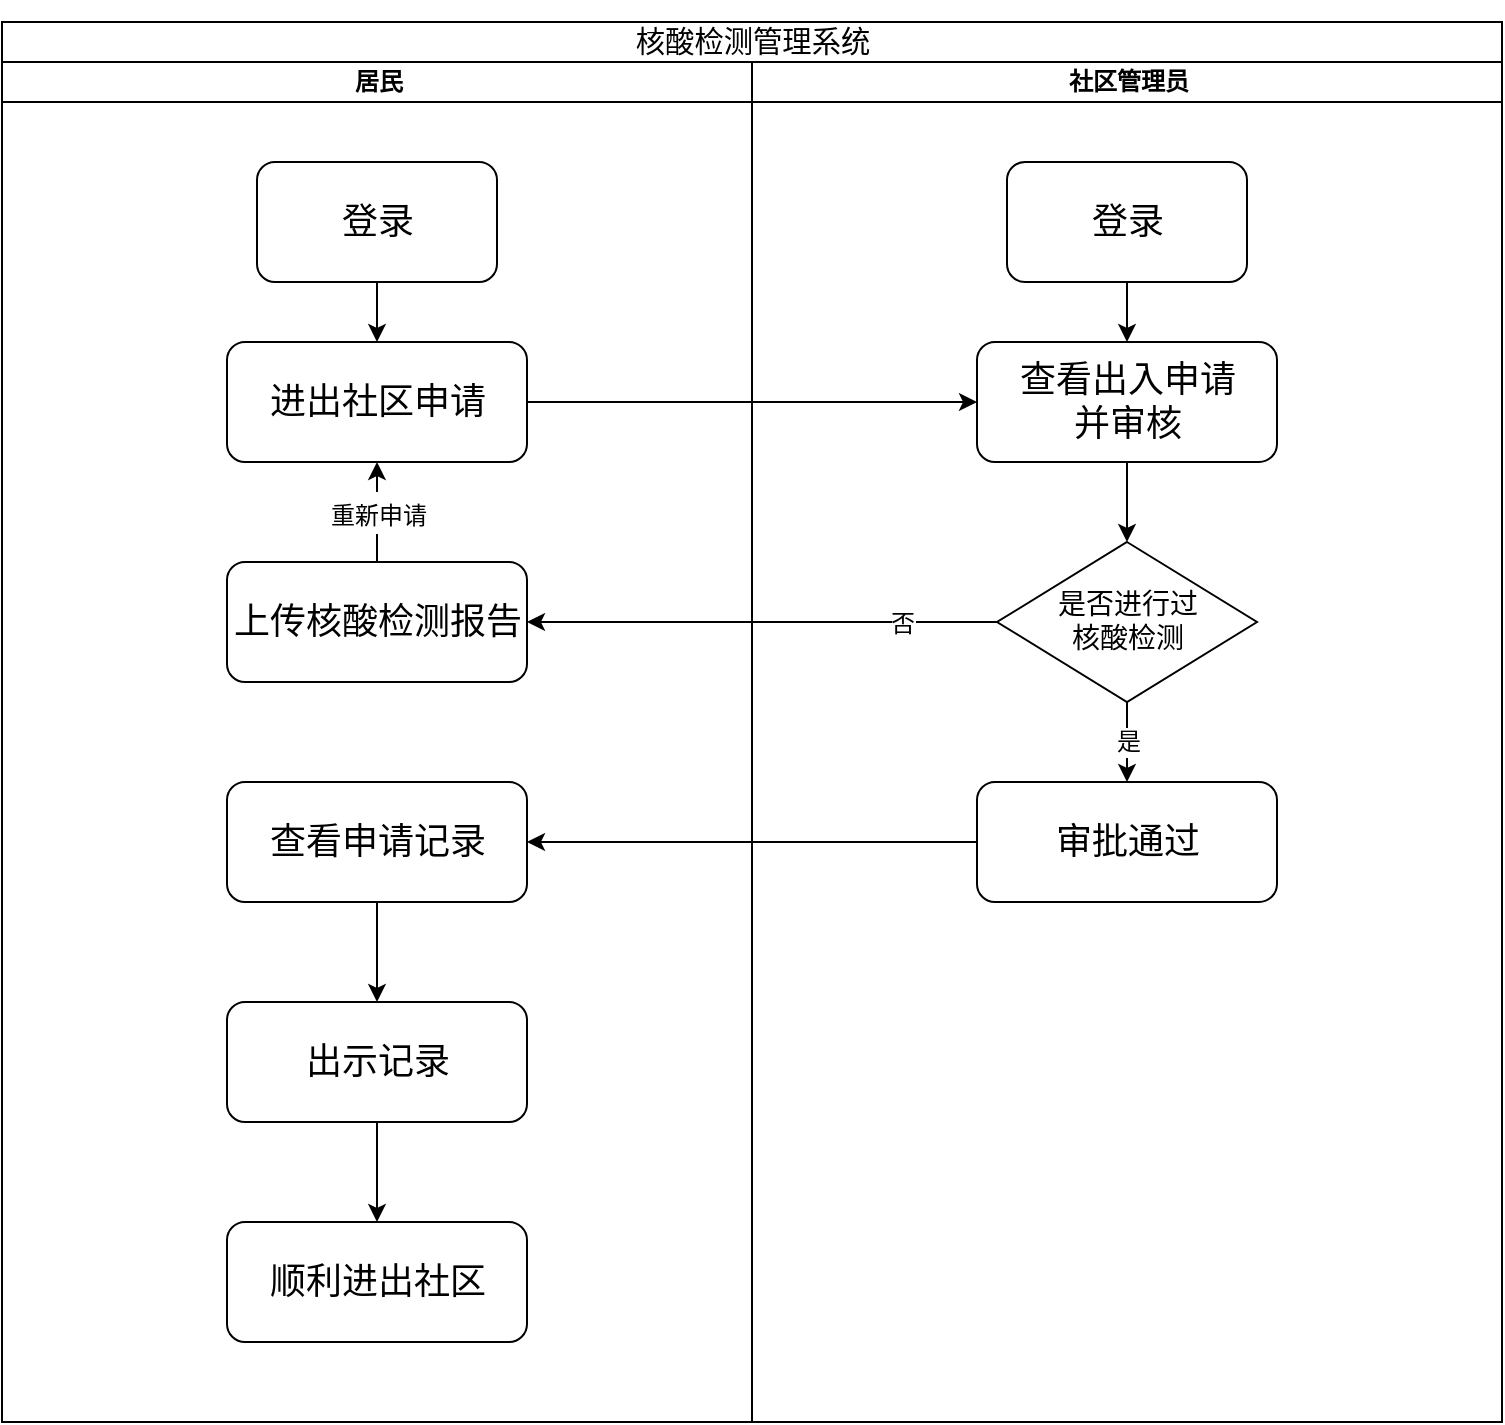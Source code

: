 <mxfile version="19.0.0" type="github">
  <diagram name="Page-1" id="0783ab3e-0a74-02c8-0abd-f7b4e66b4bec">
    <mxGraphModel dx="929" dy="559" grid="1" gridSize="10" guides="1" tooltips="1" connect="1" arrows="1" fold="1" page="1" pageScale="1" pageWidth="850" pageHeight="1100" background="none" math="0" shadow="0">
      <root>
        <mxCell id="0" />
        <mxCell id="1" parent="0" />
        <mxCell id="1c1d494c118603dd-1" value="&lt;div style=&quot;font-weight: 400; text-align: start;&quot; title=&quot;Page 1&quot; class=&quot;page&quot;&gt;&lt;div class=&quot;layoutArea&quot;&gt;&lt;div class=&quot;column&quot;&gt;&lt;p&gt;&lt;span style=&quot;font-size: 11pt;&quot;&gt;&lt;font face=&quot;Helvetica&quot;&gt;核酸检测管理系统&lt;/font&gt;&lt;/span&gt;&lt;/p&gt;&lt;/div&gt;&lt;/div&gt;&lt;/div&gt;" style="swimlane;html=1;childLayout=stackLayout;startSize=20;rounded=0;shadow=0;comic=0;labelBackgroundColor=none;strokeWidth=1;fontFamily=Verdana;fontSize=12;align=center;" parent="1" vertex="1">
          <mxGeometry x="40" y="40" width="750" height="700" as="geometry" />
        </mxCell>
        <mxCell id="1c1d494c118603dd-2" value="居民" style="swimlane;html=1;startSize=20;" parent="1c1d494c118603dd-1" vertex="1">
          <mxGeometry y="20" width="375" height="680" as="geometry" />
        </mxCell>
        <mxCell id="NGzrBBCzL3-EiJXaKSIP-3" style="edgeStyle=orthogonalEdgeStyle;rounded=0;orthogonalLoop=1;jettySize=auto;html=1;exitX=0.5;exitY=1;exitDx=0;exitDy=0;entryX=0.5;entryY=0;entryDx=0;entryDy=0;fontFamily=Helvetica;fontSize=18;" edge="1" parent="1c1d494c118603dd-2" source="NGzrBBCzL3-EiJXaKSIP-1" target="NGzrBBCzL3-EiJXaKSIP-2">
          <mxGeometry relative="1" as="geometry" />
        </mxCell>
        <mxCell id="NGzrBBCzL3-EiJXaKSIP-1" value="&lt;font style=&quot;font-size: 18px;&quot;&gt;登录&lt;/font&gt;" style="rounded=1;whiteSpace=wrap;html=1;fontFamily=Helvetica;" vertex="1" parent="1c1d494c118603dd-2">
          <mxGeometry x="127.5" y="50" width="120" height="60" as="geometry" />
        </mxCell>
        <mxCell id="NGzrBBCzL3-EiJXaKSIP-2" value="&lt;font size=&quot;4&quot;&gt;进出社区申请&lt;/font&gt;" style="rounded=1;whiteSpace=wrap;html=1;fontFamily=Helvetica;" vertex="1" parent="1c1d494c118603dd-2">
          <mxGeometry x="112.5" y="140" width="150" height="60" as="geometry" />
        </mxCell>
        <mxCell id="NGzrBBCzL3-EiJXaKSIP-11" value="&lt;font style=&quot;font-size: 12px;&quot;&gt;重新申请&lt;/font&gt;" style="edgeStyle=orthogonalEdgeStyle;rounded=0;orthogonalLoop=1;jettySize=auto;html=1;exitX=0.5;exitY=0;exitDx=0;exitDy=0;entryX=0.5;entryY=1;entryDx=0;entryDy=0;fontFamily=Helvetica;fontSize=18;" edge="1" parent="1c1d494c118603dd-2" source="NGzrBBCzL3-EiJXaKSIP-9" target="NGzrBBCzL3-EiJXaKSIP-2">
          <mxGeometry relative="1" as="geometry" />
        </mxCell>
        <mxCell id="NGzrBBCzL3-EiJXaKSIP-9" value="&lt;font size=&quot;4&quot;&gt;上传核酸检测报告&lt;/font&gt;" style="rounded=1;whiteSpace=wrap;html=1;fontFamily=Helvetica;" vertex="1" parent="1c1d494c118603dd-2">
          <mxGeometry x="112.5" y="250" width="150" height="60" as="geometry" />
        </mxCell>
        <mxCell id="NGzrBBCzL3-EiJXaKSIP-20" style="edgeStyle=orthogonalEdgeStyle;rounded=0;orthogonalLoop=1;jettySize=auto;html=1;exitX=0.5;exitY=1;exitDx=0;exitDy=0;entryX=0.5;entryY=0;entryDx=0;entryDy=0;fontFamily=Helvetica;fontSize=12;" edge="1" parent="1c1d494c118603dd-2" source="NGzrBBCzL3-EiJXaKSIP-16" target="NGzrBBCzL3-EiJXaKSIP-18">
          <mxGeometry relative="1" as="geometry" />
        </mxCell>
        <mxCell id="NGzrBBCzL3-EiJXaKSIP-16" value="&lt;div class=&quot;page&quot; title=&quot;Page 1&quot; style=&quot;&quot;&gt;&lt;div class=&quot;layoutArea&quot;&gt;&lt;div class=&quot;column&quot;&gt;&lt;p&gt;&lt;font size=&quot;4&quot; face=&quot;Verdana&quot;&gt;查看申请记录&lt;/font&gt;&lt;/p&gt;&lt;/div&gt;&lt;/div&gt;&lt;/div&gt;" style="rounded=1;whiteSpace=wrap;html=1;fontFamily=Helvetica;align=center;spacing=2;" vertex="1" parent="1c1d494c118603dd-2">
          <mxGeometry x="112.5" y="360" width="150" height="60" as="geometry" />
        </mxCell>
        <mxCell id="NGzrBBCzL3-EiJXaKSIP-21" style="edgeStyle=orthogonalEdgeStyle;rounded=0;orthogonalLoop=1;jettySize=auto;html=1;exitX=0.5;exitY=1;exitDx=0;exitDy=0;entryX=0.5;entryY=0;entryDx=0;entryDy=0;fontFamily=Helvetica;fontSize=12;" edge="1" parent="1c1d494c118603dd-2" source="NGzrBBCzL3-EiJXaKSIP-18" target="NGzrBBCzL3-EiJXaKSIP-19">
          <mxGeometry relative="1" as="geometry" />
        </mxCell>
        <mxCell id="NGzrBBCzL3-EiJXaKSIP-18" value="&lt;div class=&quot;page&quot; title=&quot;Page 1&quot; style=&quot;&quot;&gt;&lt;div class=&quot;layoutArea&quot;&gt;&lt;div class=&quot;column&quot;&gt;&lt;p&gt;&lt;font size=&quot;4&quot; face=&quot;Verdana&quot;&gt;出示记录&lt;/font&gt;&lt;/p&gt;&lt;/div&gt;&lt;/div&gt;&lt;/div&gt;" style="rounded=1;whiteSpace=wrap;html=1;fontFamily=Helvetica;align=center;spacing=2;" vertex="1" parent="1c1d494c118603dd-2">
          <mxGeometry x="112.5" y="470" width="150" height="60" as="geometry" />
        </mxCell>
        <mxCell id="NGzrBBCzL3-EiJXaKSIP-19" value="&lt;div class=&quot;page&quot; title=&quot;Page 1&quot; style=&quot;&quot;&gt;&lt;div class=&quot;layoutArea&quot;&gt;&lt;div class=&quot;column&quot;&gt;&lt;p&gt;&lt;font size=&quot;4&quot; face=&quot;Verdana&quot;&gt;顺利进出社区&lt;/font&gt;&lt;/p&gt;&lt;/div&gt;&lt;/div&gt;&lt;/div&gt;" style="rounded=1;whiteSpace=wrap;html=1;fontFamily=Helvetica;align=center;spacing=2;" vertex="1" parent="1c1d494c118603dd-2">
          <mxGeometry x="112.5" y="580" width="150" height="60" as="geometry" />
        </mxCell>
        <mxCell id="1c1d494c118603dd-3" value="社区管理员" style="swimlane;html=1;startSize=20;" parent="1c1d494c118603dd-1" vertex="1">
          <mxGeometry x="375" y="20" width="375" height="680" as="geometry" />
        </mxCell>
        <mxCell id="NGzrBBCzL3-EiJXaKSIP-5" value="&lt;font style=&quot;font-size: 18px;&quot;&gt;登录&lt;/font&gt;" style="rounded=1;whiteSpace=wrap;html=1;fontFamily=Helvetica;" vertex="1" parent="1c1d494c118603dd-3">
          <mxGeometry x="127.5" y="50" width="120" height="60" as="geometry" />
        </mxCell>
        <mxCell id="NGzrBBCzL3-EiJXaKSIP-12" style="edgeStyle=orthogonalEdgeStyle;rounded=0;orthogonalLoop=1;jettySize=auto;html=1;exitX=0.5;exitY=1;exitDx=0;exitDy=0;entryX=0.5;entryY=0;entryDx=0;entryDy=0;fontFamily=Helvetica;fontSize=12;" edge="1" parent="1c1d494c118603dd-3" source="NGzrBBCzL3-EiJXaKSIP-6" target="NGzrBBCzL3-EiJXaKSIP-8">
          <mxGeometry relative="1" as="geometry" />
        </mxCell>
        <mxCell id="NGzrBBCzL3-EiJXaKSIP-6" value="&lt;div class=&quot;page&quot; title=&quot;Page 1&quot; style=&quot;&quot;&gt;&lt;div class=&quot;layoutArea&quot;&gt;&lt;div class=&quot;column&quot;&gt;&lt;p&gt;&lt;span style=&quot;font-family: Verdana; font-size: large;&quot;&gt;查看出入申请&lt;/span&gt;&lt;br style=&quot;font-family: Verdana;&quot;&gt;&lt;font size=&quot;4&quot; face=&quot;Verdana&quot;&gt;并审核&lt;/font&gt;&lt;/p&gt;&lt;/div&gt;&lt;/div&gt;&lt;/div&gt;" style="rounded=1;whiteSpace=wrap;html=1;fontFamily=Helvetica;align=center;spacing=2;" vertex="1" parent="1c1d494c118603dd-3">
          <mxGeometry x="112.5" y="140" width="150" height="60" as="geometry" />
        </mxCell>
        <mxCell id="NGzrBBCzL3-EiJXaKSIP-4" style="edgeStyle=orthogonalEdgeStyle;rounded=0;orthogonalLoop=1;jettySize=auto;html=1;exitX=0.5;exitY=1;exitDx=0;exitDy=0;entryX=0.5;entryY=0;entryDx=0;entryDy=0;fontFamily=Helvetica;fontSize=18;" edge="1" parent="1c1d494c118603dd-3" source="NGzrBBCzL3-EiJXaKSIP-5" target="NGzrBBCzL3-EiJXaKSIP-6">
          <mxGeometry relative="1" as="geometry" />
        </mxCell>
        <mxCell id="NGzrBBCzL3-EiJXaKSIP-15" value="是" style="edgeStyle=orthogonalEdgeStyle;rounded=0;orthogonalLoop=1;jettySize=auto;html=1;exitX=0.5;exitY=1;exitDx=0;exitDy=0;entryX=0.5;entryY=0;entryDx=0;entryDy=0;fontFamily=Helvetica;fontSize=12;" edge="1" parent="1c1d494c118603dd-3" source="NGzrBBCzL3-EiJXaKSIP-8" target="NGzrBBCzL3-EiJXaKSIP-14">
          <mxGeometry relative="1" as="geometry" />
        </mxCell>
        <mxCell id="NGzrBBCzL3-EiJXaKSIP-8" value="&lt;span style=&quot;font-size: 14px;&quot;&gt;是否进行过&lt;br&gt;核酸检测&lt;/span&gt;" style="rhombus;whiteSpace=wrap;html=1;rounded=0;shadow=0;labelBackgroundColor=none;strokeWidth=1;fontFamily=Verdana;fontSize=8;align=center;" vertex="1" parent="1c1d494c118603dd-3">
          <mxGeometry x="122.5" y="240" width="130" height="80" as="geometry" />
        </mxCell>
        <mxCell id="NGzrBBCzL3-EiJXaKSIP-14" value="&lt;div class=&quot;page&quot; title=&quot;Page 1&quot; style=&quot;&quot;&gt;&lt;div class=&quot;layoutArea&quot;&gt;&lt;div class=&quot;column&quot;&gt;&lt;p&gt;&lt;font size=&quot;4&quot; face=&quot;Verdana&quot;&gt;审批通过&lt;/font&gt;&lt;/p&gt;&lt;/div&gt;&lt;/div&gt;&lt;/div&gt;" style="rounded=1;whiteSpace=wrap;html=1;fontFamily=Helvetica;align=center;spacing=2;" vertex="1" parent="1c1d494c118603dd-3">
          <mxGeometry x="112.5" y="360" width="150" height="60" as="geometry" />
        </mxCell>
        <mxCell id="NGzrBBCzL3-EiJXaKSIP-7" style="edgeStyle=orthogonalEdgeStyle;rounded=0;orthogonalLoop=1;jettySize=auto;html=1;exitX=1;exitY=0.5;exitDx=0;exitDy=0;entryX=0;entryY=0.5;entryDx=0;entryDy=0;fontFamily=Helvetica;fontSize=18;" edge="1" parent="1c1d494c118603dd-1" source="NGzrBBCzL3-EiJXaKSIP-2" target="NGzrBBCzL3-EiJXaKSIP-6">
          <mxGeometry relative="1" as="geometry" />
        </mxCell>
        <mxCell id="NGzrBBCzL3-EiJXaKSIP-10" style="edgeStyle=orthogonalEdgeStyle;rounded=0;orthogonalLoop=1;jettySize=auto;html=1;exitX=0;exitY=0.5;exitDx=0;exitDy=0;entryX=1;entryY=0.5;entryDx=0;entryDy=0;fontFamily=Helvetica;fontSize=18;" edge="1" parent="1c1d494c118603dd-1" source="NGzrBBCzL3-EiJXaKSIP-8" target="NGzrBBCzL3-EiJXaKSIP-9">
          <mxGeometry relative="1" as="geometry" />
        </mxCell>
        <mxCell id="NGzrBBCzL3-EiJXaKSIP-13" value="否" style="edgeLabel;html=1;align=center;verticalAlign=middle;resizable=0;points=[];fontSize=12;fontFamily=Helvetica;" vertex="1" connectable="0" parent="NGzrBBCzL3-EiJXaKSIP-10">
          <mxGeometry x="-0.587" y="1" relative="1" as="geometry">
            <mxPoint x="1" as="offset" />
          </mxGeometry>
        </mxCell>
        <mxCell id="NGzrBBCzL3-EiJXaKSIP-17" style="edgeStyle=orthogonalEdgeStyle;rounded=0;orthogonalLoop=1;jettySize=auto;html=1;exitX=0;exitY=0.5;exitDx=0;exitDy=0;entryX=1;entryY=0.5;entryDx=0;entryDy=0;fontFamily=Helvetica;fontSize=12;" edge="1" parent="1c1d494c118603dd-1" source="NGzrBBCzL3-EiJXaKSIP-14" target="NGzrBBCzL3-EiJXaKSIP-16">
          <mxGeometry relative="1" as="geometry" />
        </mxCell>
      </root>
    </mxGraphModel>
  </diagram>
</mxfile>
